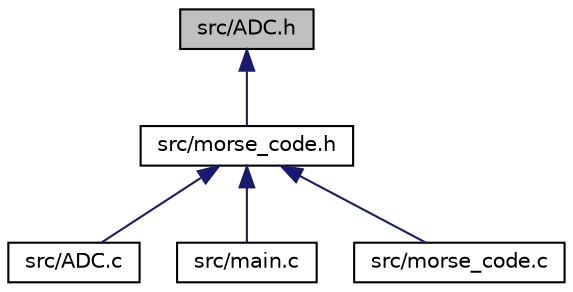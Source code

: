 digraph "src/ADC.h"
{
  edge [fontname="Helvetica",fontsize="10",labelfontname="Helvetica",labelfontsize="10"];
  node [fontname="Helvetica",fontsize="10",shape=record];
  Node1 [label="src/ADC.h",height=0.2,width=0.4,color="black", fillcolor="grey75", style="filled", fontcolor="black"];
  Node1 -> Node2 [dir="back",color="midnightblue",fontsize="10",style="solid"];
  Node2 [label="src/morse_code.h",height=0.2,width=0.4,color="black", fillcolor="white", style="filled",URL="$morse__code_8h.html",tooltip="contains definitions, macroses and function prototypes "];
  Node2 -> Node3 [dir="back",color="midnightblue",fontsize="10",style="solid"];
  Node3 [label="src/ADC.c",height=0.2,width=0.4,color="black", fillcolor="white", style="filled",URL="$ADC_8c.html"];
  Node2 -> Node4 [dir="back",color="midnightblue",fontsize="10",style="solid"];
  Node4 [label="src/main.c",height=0.2,width=0.4,color="black", fillcolor="white", style="filled",URL="$main_8c.html"];
  Node2 -> Node5 [dir="back",color="midnightblue",fontsize="10",style="solid"];
  Node5 [label="src/morse_code.c",height=0.2,width=0.4,color="black", fillcolor="white", style="filled",URL="$morse__code_8c.html",tooltip="contains descroption for initialization and system functions "];
}

